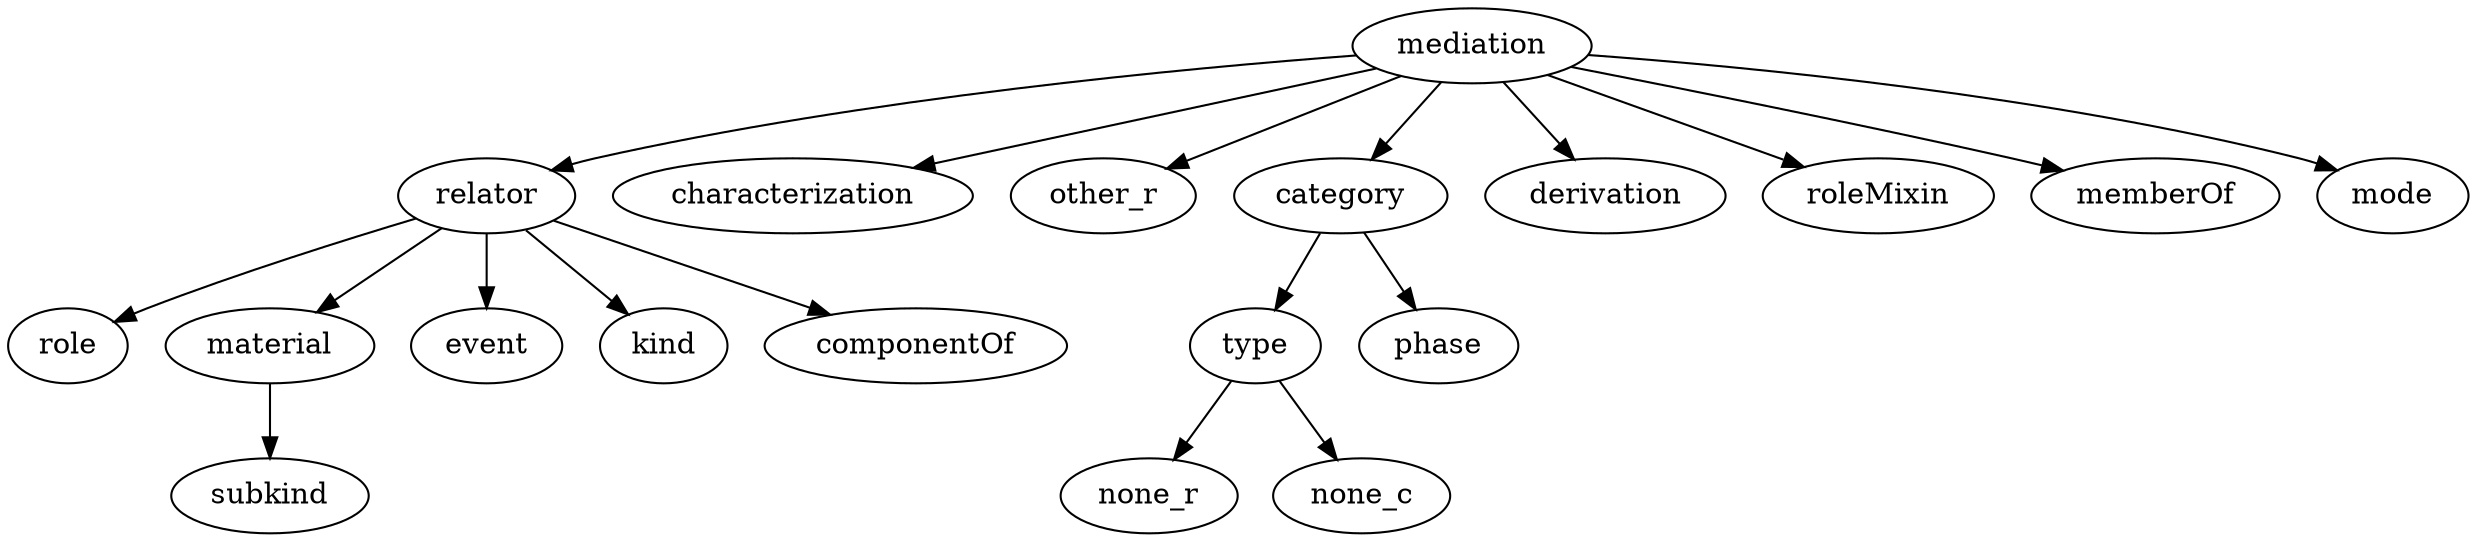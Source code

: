 strict digraph  {
mediation;
relator;
characterization;
other_r;
category;
derivation;
roleMixin;
memberOf;
mode;
role;
material;
event;
kind;
componentOf;
subkind;
type;
phase;
none_r;
none_c;
mediation -> relator;
mediation -> characterization;
mediation -> other_r;
mediation -> category;
mediation -> derivation;
mediation -> roleMixin;
mediation -> memberOf;
mediation -> mode;
relator -> role;
relator -> material;
relator -> event;
relator -> kind;
relator -> componentOf;
category -> type;
category -> phase;
material -> subkind;
type -> none_r;
type -> none_c;
}
